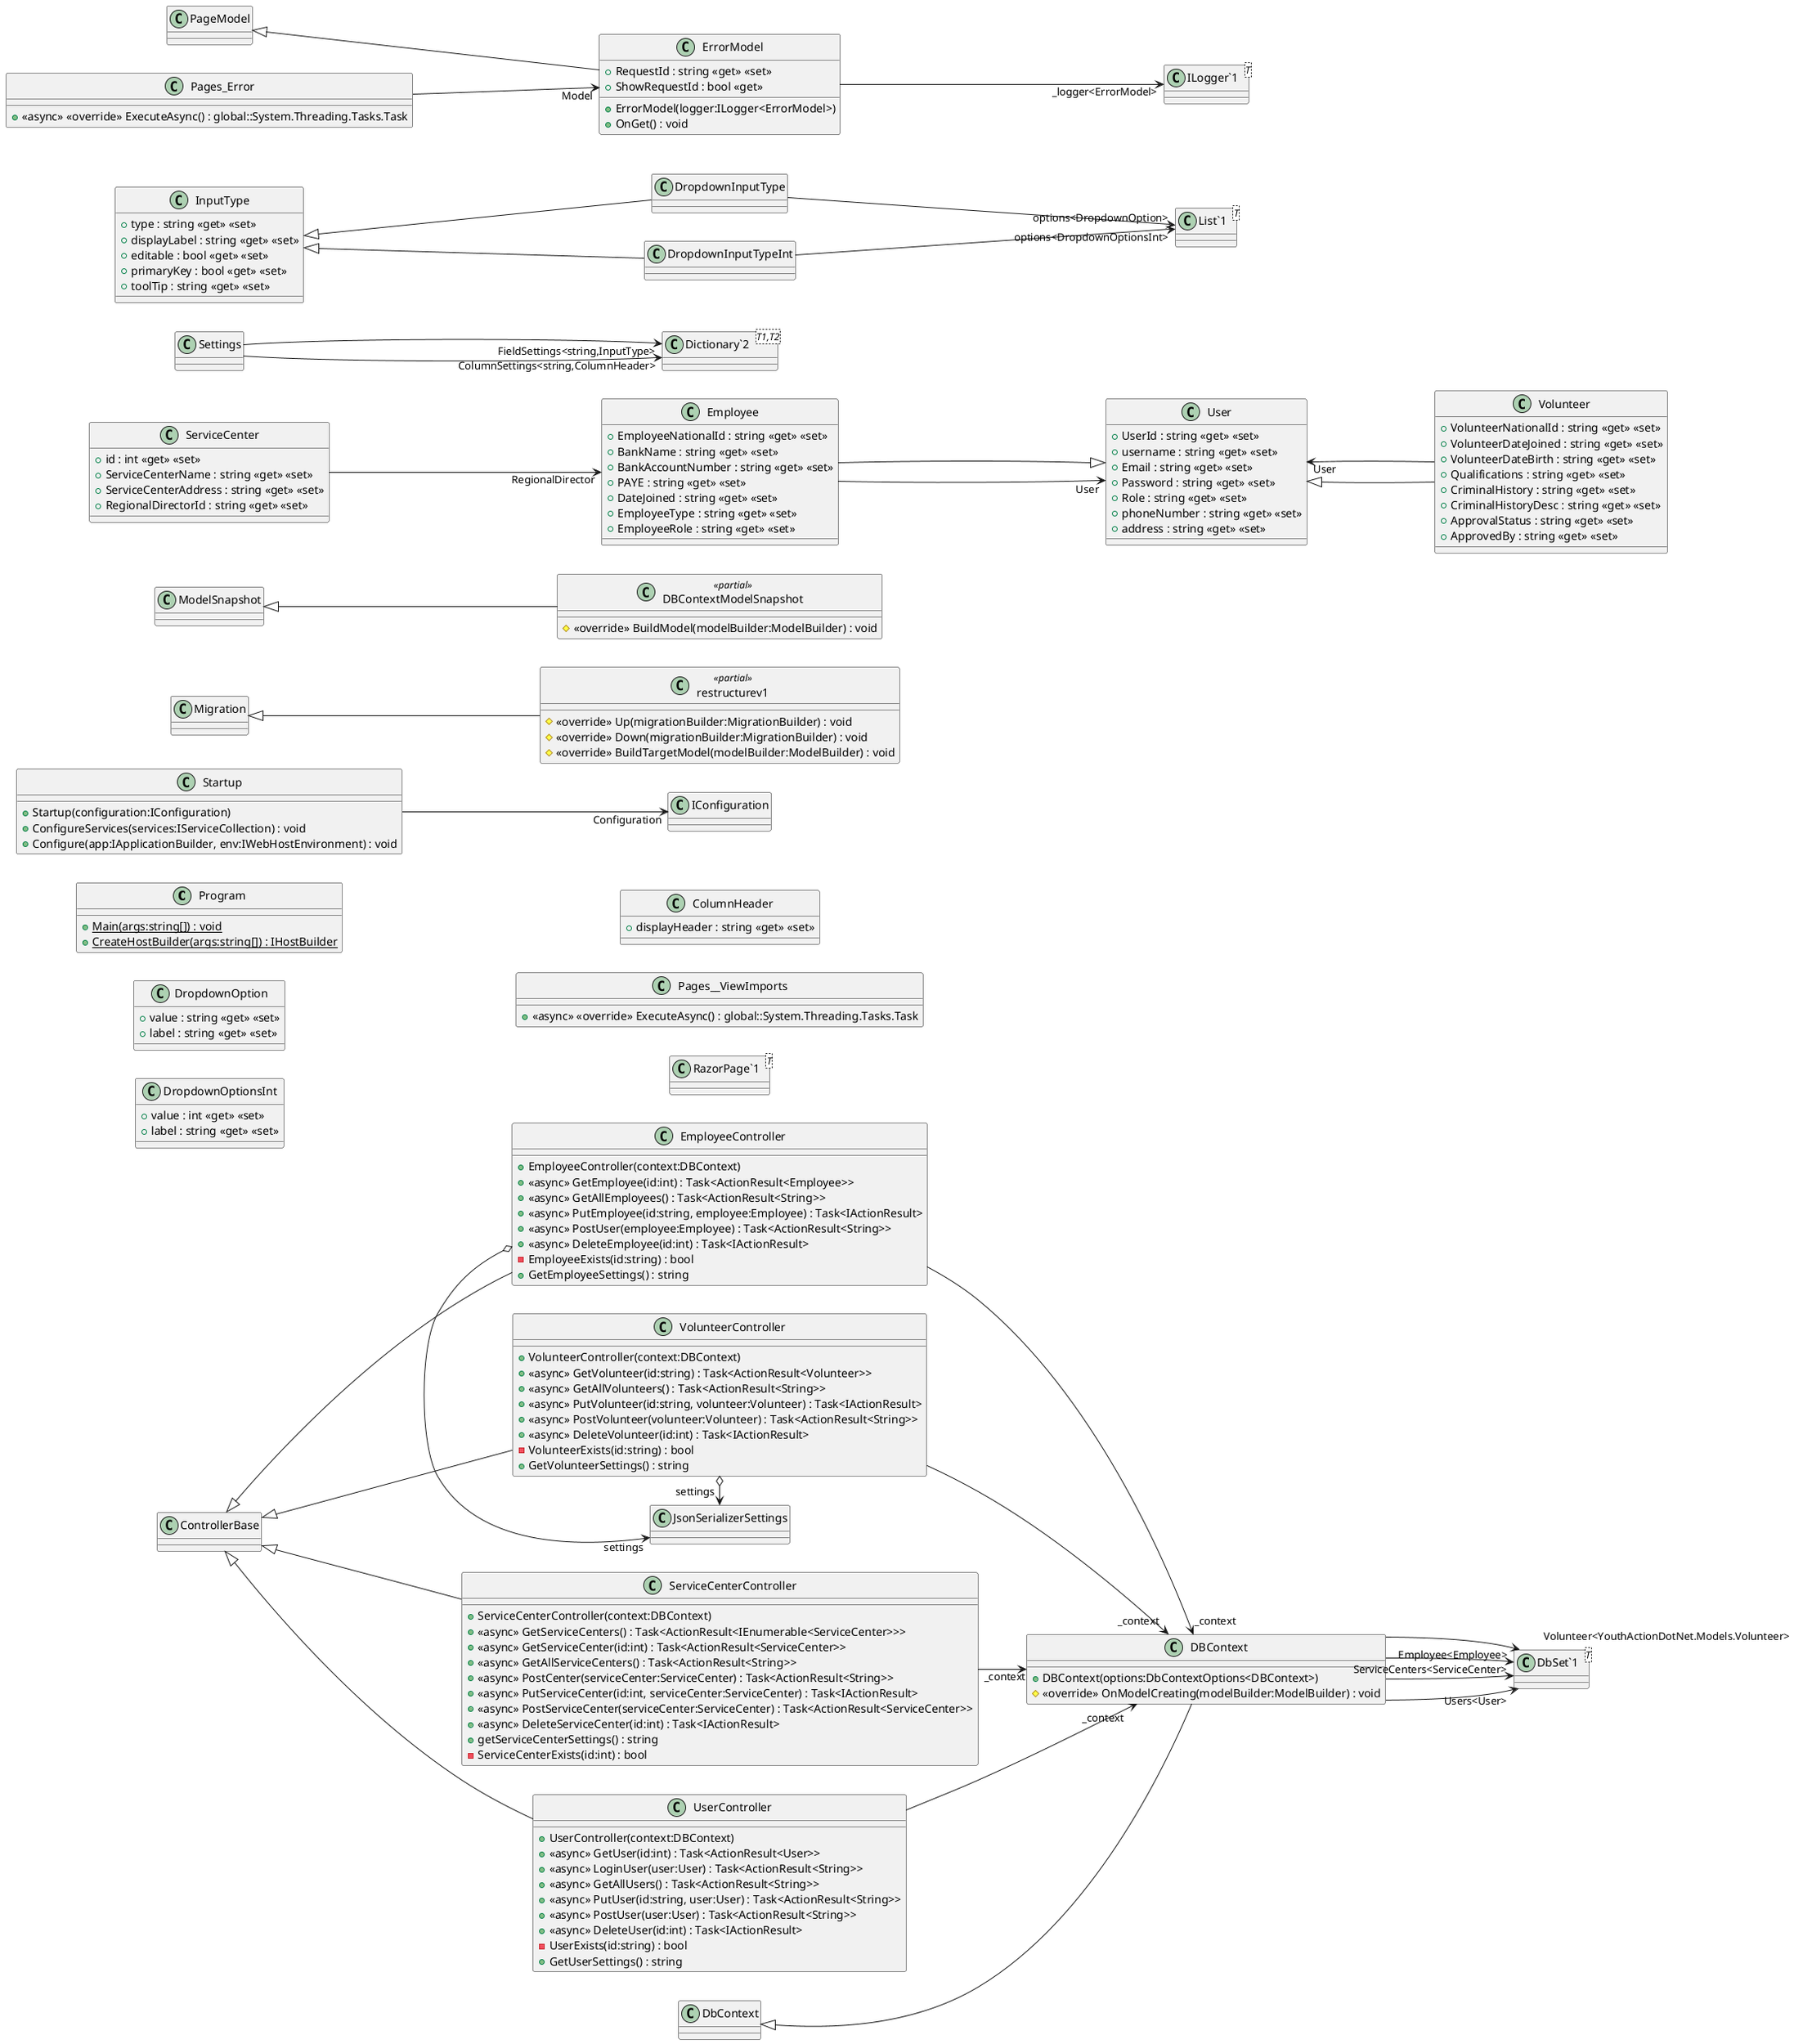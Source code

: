@startuml

left to right direction

class Program {
    + {static} Main(args:string[]) : void
    + {static} CreateHostBuilder(args:string[]) : IHostBuilder
}
class Startup {
    + Startup(configuration:IConfiguration)
    + ConfigureServices(services:IServiceCollection) : void
    + Configure(app:IApplicationBuilder, env:IWebHostEnvironment) : void
}
Startup --> "Configuration" IConfiguration
class EmployeeController {
    + EmployeeController(context:DBContext)
    + <<async>> GetEmployee(id:int) : Task<ActionResult<Employee>>
    + <<async>> GetAllEmployees() : Task<ActionResult<String>>
    + <<async>> PutEmployee(id:string, employee:Employee) : Task<IActionResult>
    + <<async>> PostUser(employee:Employee) : Task<ActionResult<String>>
    + <<async>> DeleteEmployee(id:int) : Task<IActionResult>
    - EmployeeExists(id:string) : bool
    + GetEmployeeSettings() : string
}
ControllerBase <|-- EmployeeController
EmployeeController --> "_context" DBContext
EmployeeController o-> "settings" JsonSerializerSettings
class ServiceCenterController {
    + ServiceCenterController(context:DBContext)
    + <<async>> GetServiceCenters() : Task<ActionResult<IEnumerable<ServiceCenter>>>
    + <<async>> GetServiceCenter(id:int) : Task<ActionResult<ServiceCenter>>
    + <<async>> GetAllServiceCenters() : Task<ActionResult<String>>
    + <<async>> PostCenter(serviceCenter:ServiceCenter) : Task<ActionResult<String>>
    + <<async>> PutServiceCenter(id:int, serviceCenter:ServiceCenter) : Task<IActionResult>
    + <<async>> PostServiceCenter(serviceCenter:ServiceCenter) : Task<ActionResult<ServiceCenter>>
    + <<async>> DeleteServiceCenter(id:int) : Task<IActionResult>
    + getServiceCenterSettings() : string
    - ServiceCenterExists(id:int) : bool
}
ControllerBase <|-- ServiceCenterController
ServiceCenterController --> "_context" DBContext
class UserController {
    + UserController(context:DBContext)
    + <<async>> GetUser(id:int) : Task<ActionResult<User>>
    + <<async>> LoginUser(user:User) : Task<ActionResult<String>>
    + <<async>> GetAllUsers() : Task<ActionResult<String>>
    + <<async>> PutUser(id:string, user:User) : Task<ActionResult<String>>
    + <<async>> PostUser(user:User) : Task<ActionResult<String>>
    + <<async>> DeleteUser(id:int) : Task<IActionResult>
    - UserExists(id:string) : bool
    + GetUserSettings() : string
}
ControllerBase <|-- UserController
UserController --> "_context" DBContext
class VolunteerController {
    + VolunteerController(context:DBContext)
    + <<async>> GetVolunteer(id:string) : Task<ActionResult<Volunteer>>
    + <<async>> GetAllVolunteers() : Task<ActionResult<String>>
    + <<async>> PutVolunteer(id:string, volunteer:Volunteer) : Task<IActionResult>
    + <<async>> PostVolunteer(volunteer:Volunteer) : Task<ActionResult<String>>
    + <<async>> DeleteVolunteer(id:int) : Task<IActionResult>
    - VolunteerExists(id:string) : bool
    + GetVolunteerSettings() : string
}
ControllerBase <|-- VolunteerController
VolunteerController --> "_context" DBContext
VolunteerController o-> "settings" JsonSerializerSettings
class DBContext {
    + DBContext(options:DbContextOptions<DBContext>)
    # <<override>> OnModelCreating(modelBuilder:ModelBuilder) : void
}
class "DbSet`1"<T> {
}
DbContext <|-- DBContext
DBContext --> "Users<User>" "DbSet`1"
DBContext --> "ServiceCenters<ServiceCenter>" "DbSet`1"
DBContext --> "Employee<Employee>" "DbSet`1"
DBContext --> "Volunteer<YouthActionDotNet.Models.Volunteer>" "DbSet`1"
class restructurev1 <<partial>> {
    # <<override>> Up(migrationBuilder:MigrationBuilder) : void
    # <<override>> Down(migrationBuilder:MigrationBuilder) : void
}
Migration <|-- restructurev1
class restructurev1 <<partial>> {
    # <<override>> BuildTargetModel(modelBuilder:ModelBuilder) : void
}
class DBContextModelSnapshot <<partial>> {
    # <<override>> BuildModel(modelBuilder:ModelBuilder) : void
}
ModelSnapshot <|-- DBContextModelSnapshot
class Employee {
    + EmployeeNationalId : string <<get>> <<set>>
    + BankName : string <<get>> <<set>>
    + BankAccountNumber : string <<get>> <<set>>
    + PAYE : string <<get>> <<set>>
    + DateJoined : string <<get>> <<set>>
    + EmployeeType : string <<get>> <<set>>
    + EmployeeRole : string <<get>> <<set>>
}
User <|-- Employee
Employee --> "User" User
class ServiceCenter {
    + id : int <<get>> <<set>>
    + ServiceCenterName : string <<get>> <<set>>
    + ServiceCenterAddress : string <<get>> <<set>>
    + RegionalDirectorId : string <<get>> <<set>>
}
ServiceCenter --> "RegionalDirector" Employee
class Settings {
}
class InputType {
    + type : string <<get>> <<set>>
    + displayLabel : string <<get>> <<set>>
    + editable : bool <<get>> <<set>>
    + primaryKey : bool <<get>> <<set>>
    + toolTip : string <<get>> <<set>>
}
class DropdownInputType {
}
class DropdownInputTypeInt {
}
class DropdownOption {
    + value : string <<get>> <<set>>
    + label : string <<get>> <<set>>
}
class DropdownOptionsInt {
    + value : int <<get>> <<set>>
    + label : string <<get>> <<set>>
}
class ColumnHeader {
    + displayHeader : string <<get>> <<set>>
}
class "Dictionary`2"<T1,T2> {
}
class "List`1"<T> {
}
Settings --> "ColumnSettings<string,ColumnHeader>" "Dictionary`2"
Settings --> "FieldSettings<string,InputType>" "Dictionary`2"
InputType <|-- DropdownInputType
DropdownInputType --> "options<DropdownOption>" "List`1"
InputType <|-- DropdownInputTypeInt
DropdownInputTypeInt --> "options<DropdownOptionsInt>" "List`1"
class User {
    + UserId : string <<get>> <<set>>
    + username : string <<get>> <<set>>
    + Email : string <<get>> <<set>>
    + Password : string <<get>> <<set>>
    + Role : string <<get>> <<set>>
    + phoneNumber : string <<get>> <<set>>
    + address : string <<get>> <<set>>
}
class Volunteer {
    + VolunteerNationalId : string <<get>> <<set>>
    + VolunteerDateJoined : string <<get>> <<set>>
    + VolunteerDateBirth : string <<get>> <<set>>
    + Qualifications : string <<get>> <<set>>
    + CriminalHistory : string <<get>> <<set>>
    + CriminalHistoryDesc : string <<get>> <<set>>
    + ApprovalStatus : string <<get>> <<set>>
    + ApprovedBy : string <<get>> <<set>>
}
User <|-- Volunteer
Volunteer --> "User" User
class ErrorModel {
    + ErrorModel(logger:ILogger<ErrorModel>)
    + RequestId : string <<get>> <<set>>
    + ShowRequestId : bool <<get>>
    + OnGet() : void
}
class "ILogger`1"<T> {
}
PageModel <|-- ErrorModel
ErrorModel --> "_logger<ErrorModel>" "ILogger`1"
class Pages_Error {
    + <<async>> <<override>> ExecuteAsync() : global::System.Threading.Tasks.Task
}
Pages_Error --> "Model" ErrorModel
class Pages__ViewImports {
    + <<async>> <<override>> ExecuteAsync() : global::System.Threading.Tasks.Task
}
class "RazorPage`1"<T> {
}
@enduml
